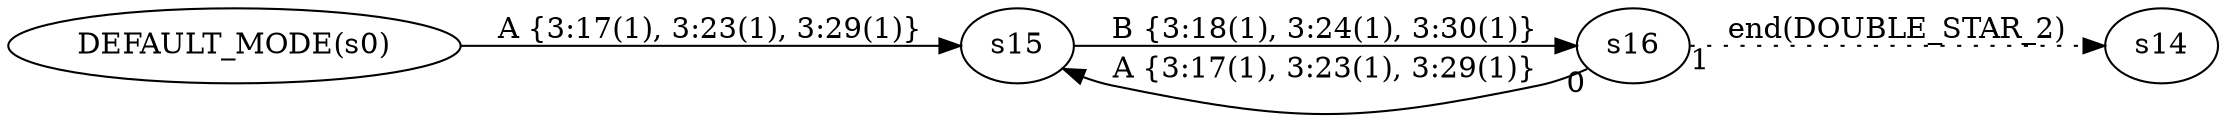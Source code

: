 digraph ATN {
  rankdir=LR;

  "DEFAULT_MODE(s0)" -> s15 [label="A {3:17(1), 3:23(1), 3:29(1)}"]
  s15 -> s16 [label="B {3:18(1), 3:24(1), 3:30(1)}"]
  s16 -> s15 [label="A {3:17(1), 3:23(1), 3:29(1)}" taillabel=0]
  s16 -> s14 [label="end(DOUBLE_STAR_2)" taillabel=1 style=dotted]
}
